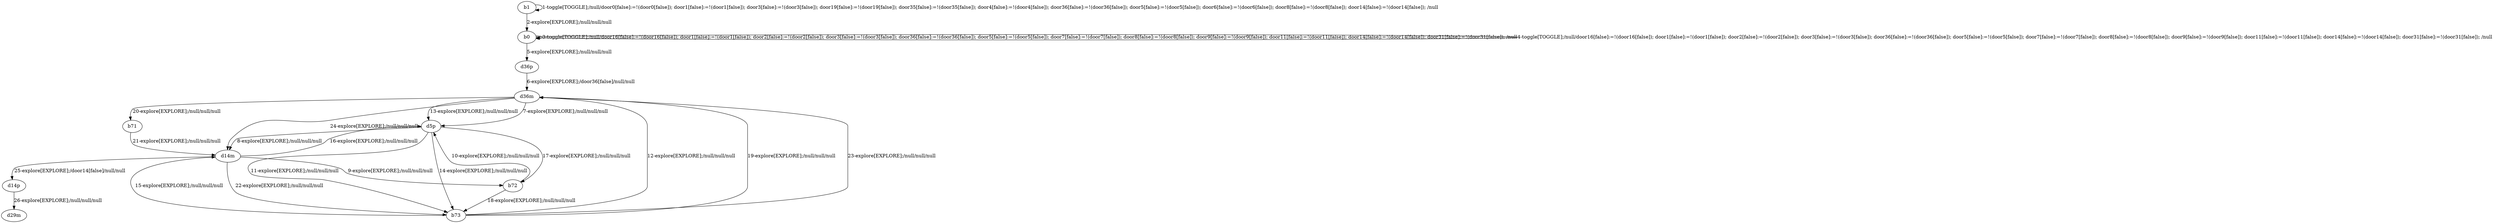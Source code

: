 # Total number of goals covered by this test: 1
# b71 --> d14m

digraph g {
"b1" -> "b1" [label = "1-toggle[TOGGLE];/null/door0[false]:=!(door0[false]); door1[false]:=!(door1[false]); door3[false]:=!(door3[false]); door19[false]:=!(door19[false]); door35[false]:=!(door35[false]); door4[false]:=!(door4[false]); door36[false]:=!(door36[false]); door5[false]:=!(door5[false]); door6[false]:=!(door6[false]); door8[false]:=!(door8[false]); door14[false]:=!(door14[false]); /null"];
"b1" -> "b0" [label = "2-explore[EXPLORE];/null/null/null"];
"b0" -> "b0" [label = "3-toggle[TOGGLE];/null/door16[false]:=!(door16[false]); door1[false]:=!(door1[false]); door2[false]:=!(door2[false]); door3[false]:=!(door3[false]); door36[false]:=!(door36[false]); door5[false]:=!(door5[false]); door7[false]:=!(door7[false]); door8[false]:=!(door8[false]); door9[false]:=!(door9[false]); door11[false]:=!(door11[false]); door14[false]:=!(door14[false]); door31[false]:=!(door31[false]); /null"];
"b0" -> "b0" [label = "4-toggle[TOGGLE];/null/door16[false]:=!(door16[false]); door1[false]:=!(door1[false]); door2[false]:=!(door2[false]); door3[false]:=!(door3[false]); door36[false]:=!(door36[false]); door5[false]:=!(door5[false]); door7[false]:=!(door7[false]); door8[false]:=!(door8[false]); door9[false]:=!(door9[false]); door11[false]:=!(door11[false]); door14[false]:=!(door14[false]); door31[false]:=!(door31[false]); /null"];
"b0" -> "d36p" [label = "5-explore[EXPLORE];/null/null/null"];
"d36p" -> "d36m" [label = "6-explore[EXPLORE];/door36[false]/null/null"];
"d36m" -> "d5p" [label = "7-explore[EXPLORE];/null/null/null"];
"d5p" -> "d14m" [label = "8-explore[EXPLORE];/null/null/null"];
"d14m" -> "b72" [label = "9-explore[EXPLORE];/null/null/null"];
"b72" -> "d5p" [label = "10-explore[EXPLORE];/null/null/null"];
"d5p" -> "b73" [label = "11-explore[EXPLORE];/null/null/null"];
"b73" -> "d36m" [label = "12-explore[EXPLORE];/null/null/null"];
"d36m" -> "d5p" [label = "13-explore[EXPLORE];/null/null/null"];
"d5p" -> "b73" [label = "14-explore[EXPLORE];/null/null/null"];
"b73" -> "d14m" [label = "15-explore[EXPLORE];/null/null/null"];
"d14m" -> "d5p" [label = "16-explore[EXPLORE];/null/null/null"];
"d5p" -> "b72" [label = "17-explore[EXPLORE];/null/null/null"];
"b72" -> "b73" [label = "18-explore[EXPLORE];/null/null/null"];
"b73" -> "d36m" [label = "19-explore[EXPLORE];/null/null/null"];
"d36m" -> "b71" [label = "20-explore[EXPLORE];/null/null/null"];
"b71" -> "d14m" [label = "21-explore[EXPLORE];/null/null/null"];
"d14m" -> "b73" [label = "22-explore[EXPLORE];/null/null/null"];
"b73" -> "d36m" [label = "23-explore[EXPLORE];/null/null/null"];
"d36m" -> "d14m" [label = "24-explore[EXPLORE];/null/null/null"];
"d14m" -> "d14p" [label = "25-explore[EXPLORE];/door14[false]/null/null"];
"d14p" -> "d29m" [label = "26-explore[EXPLORE];/null/null/null"];
}
